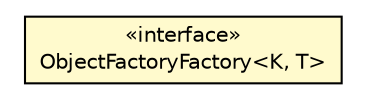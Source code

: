 #!/usr/local/bin/dot
#
# Class diagram 
# Generated by UMLGraph version R5_6-24-gf6e263 (http://www.umlgraph.org/)
#

digraph G {
	edge [fontname="Helvetica",fontsize=10,labelfontname="Helvetica",labelfontsize=10];
	node [fontname="Helvetica",fontsize=10,shape=plaintext];
	nodesep=0.25;
	ranksep=0.5;
	// com.orientechnologies.common.concur.resource.OPartitionedObjectPoolFactory.ObjectFactoryFactory<K, T>
	c4952317 [label=<<table title="com.orientechnologies.common.concur.resource.OPartitionedObjectPoolFactory.ObjectFactoryFactory" border="0" cellborder="1" cellspacing="0" cellpadding="2" port="p" bgcolor="lemonChiffon" href="./OPartitionedObjectPoolFactory.ObjectFactoryFactory.html">
		<tr><td><table border="0" cellspacing="0" cellpadding="1">
<tr><td align="center" balign="center"> &#171;interface&#187; </td></tr>
<tr><td align="center" balign="center"> ObjectFactoryFactory&lt;K, T&gt; </td></tr>
		</table></td></tr>
		</table>>, URL="./OPartitionedObjectPoolFactory.ObjectFactoryFactory.html", fontname="Helvetica", fontcolor="black", fontsize=10.0];
}

